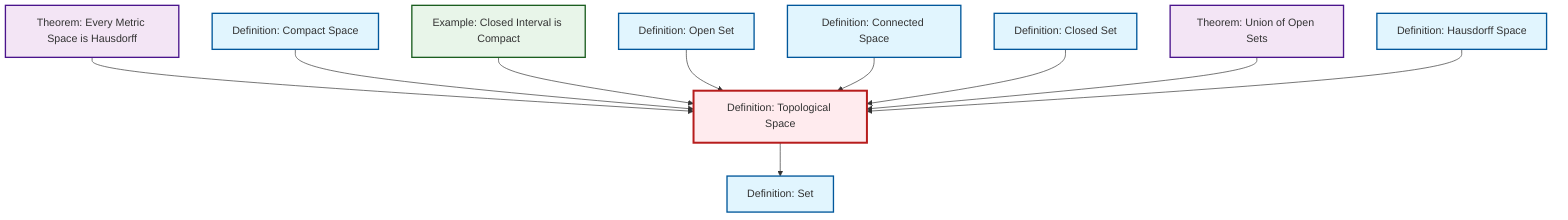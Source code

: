 graph TD
    classDef definition fill:#e1f5fe,stroke:#01579b,stroke-width:2px
    classDef theorem fill:#f3e5f5,stroke:#4a148c,stroke-width:2px
    classDef axiom fill:#fff3e0,stroke:#e65100,stroke-width:2px
    classDef example fill:#e8f5e9,stroke:#1b5e20,stroke-width:2px
    classDef current fill:#ffebee,stroke:#b71c1c,stroke-width:3px
    def-topological-space["Definition: Topological Space"]:::definition
    def-connected["Definition: Connected Space"]:::definition
    thm-metric-hausdorff["Theorem: Every Metric Space is Hausdorff"]:::theorem
    def-closed-set["Definition: Closed Set"]:::definition
    thm-union-open-sets["Theorem: Union of Open Sets"]:::theorem
    def-open-set["Definition: Open Set"]:::definition
    def-hausdorff["Definition: Hausdorff Space"]:::definition
    ex-closed-interval-compact["Example: Closed Interval is Compact"]:::example
    def-set["Definition: Set"]:::definition
    def-compact["Definition: Compact Space"]:::definition
    thm-metric-hausdorff --> def-topological-space
    def-topological-space --> def-set
    def-compact --> def-topological-space
    ex-closed-interval-compact --> def-topological-space
    def-open-set --> def-topological-space
    def-connected --> def-topological-space
    def-closed-set --> def-topological-space
    thm-union-open-sets --> def-topological-space
    def-hausdorff --> def-topological-space
    class def-topological-space current